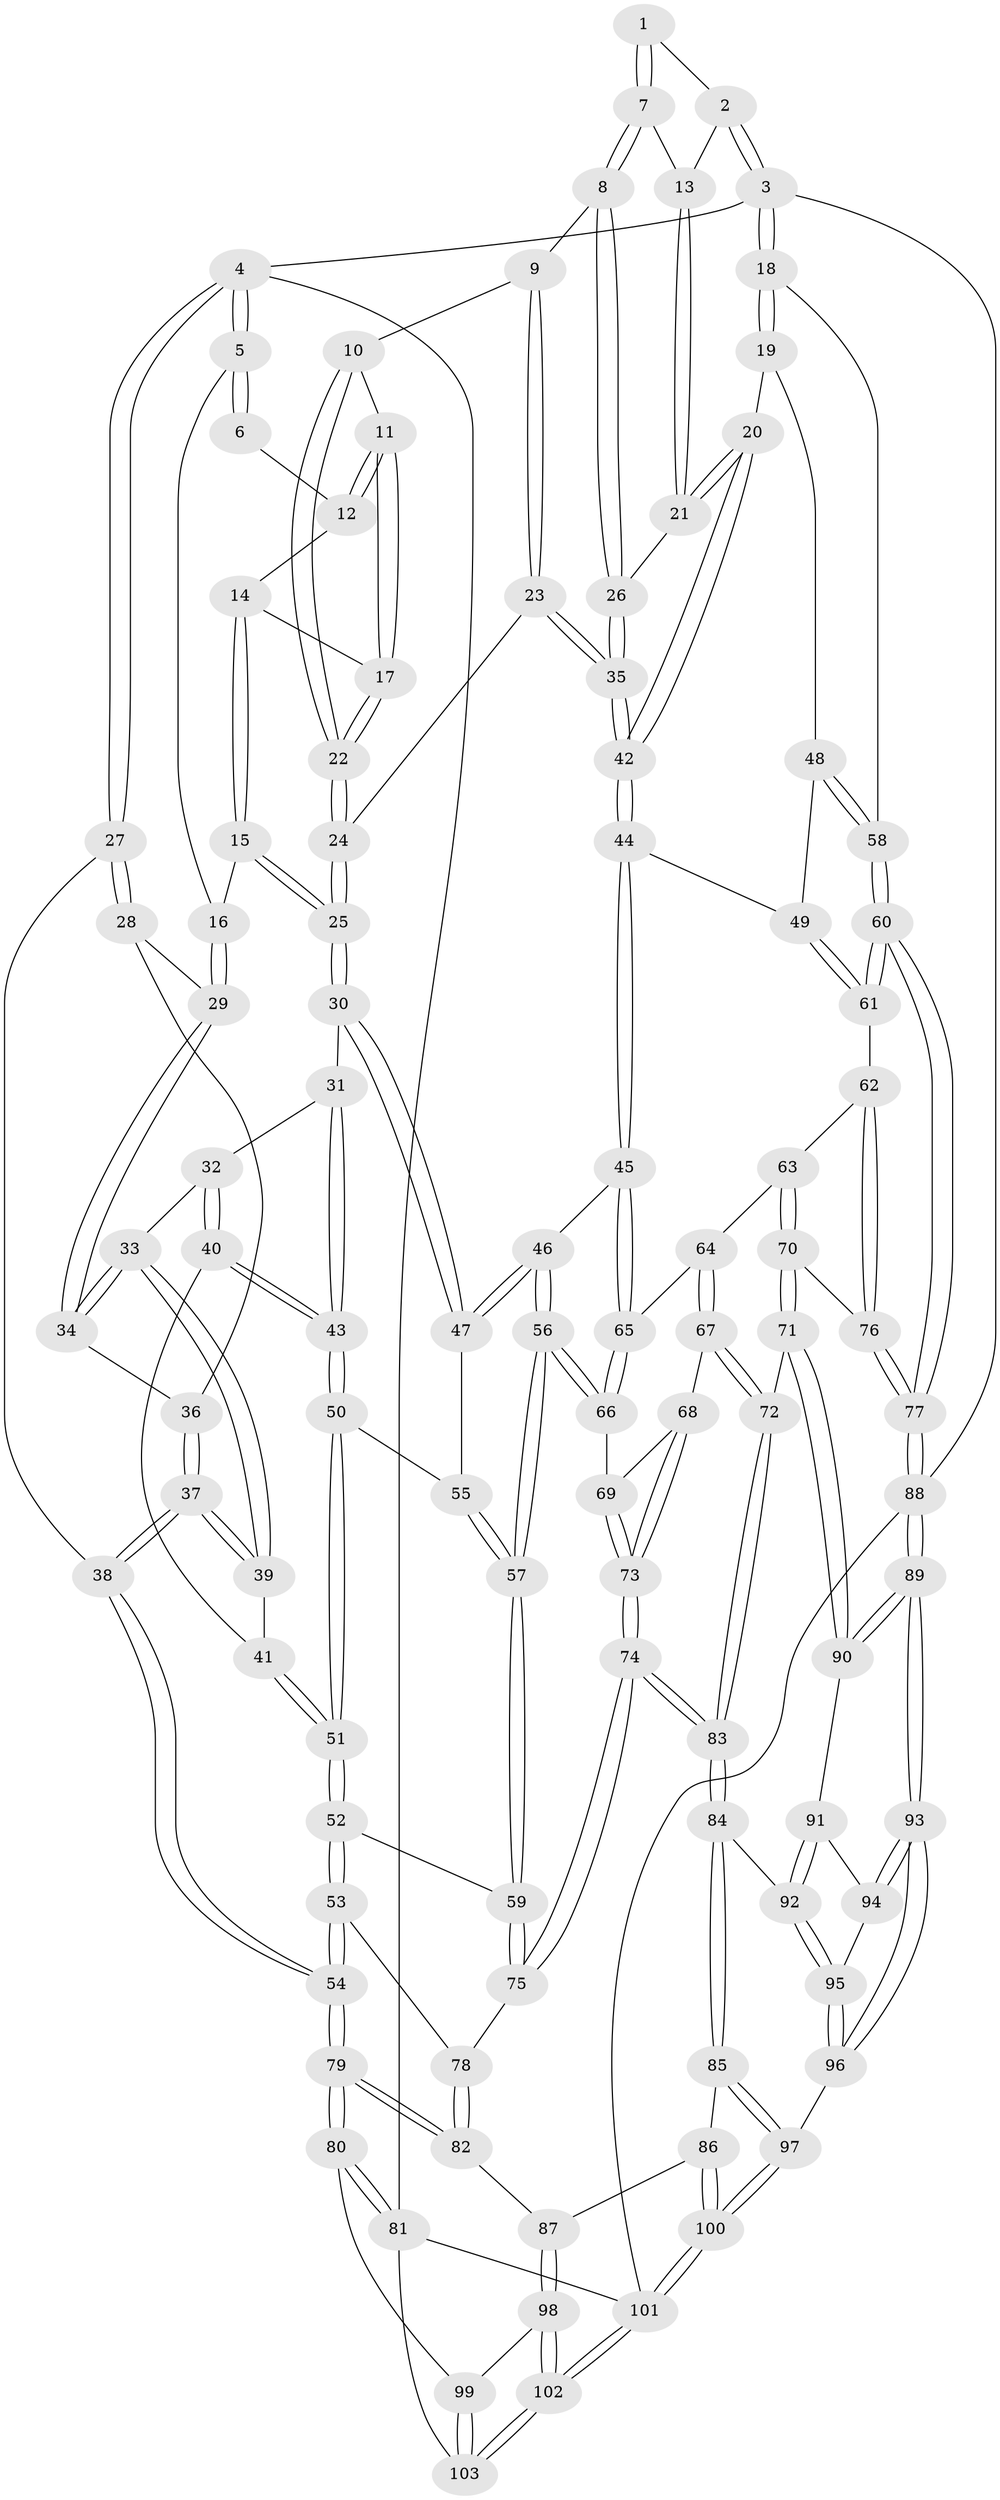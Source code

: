 // coarse degree distribution, {3: 0.46511627906976744, 4: 0.23255813953488372, 2: 0.20930232558139536, 5: 0.09302325581395349}
// Generated by graph-tools (version 1.1) at 2025/54/03/04/25 22:54:14]
// undirected, 103 vertices, 254 edges
graph export_dot {
  node [color=gray90,style=filled];
  1 [pos="+0.5991227596605134+0"];
  2 [pos="+1+0"];
  3 [pos="+1+0"];
  4 [pos="+0+0"];
  5 [pos="+0.31305724259663975+0"];
  6 [pos="+0.48576785964885855+0"];
  7 [pos="+0.6898467045765146+0.08328915202983189"];
  8 [pos="+0.6847725900522091+0.10837519146817123"];
  9 [pos="+0.5999822126647847+0.11990689253904162"];
  10 [pos="+0.5850691667061038+0.1157507308324667"];
  11 [pos="+0.576470919303997+0.1107133461985233"];
  12 [pos="+0.5700623130190979+0.10604797996844"];
  13 [pos="+0.8863598038240819+0.029950259415616732"];
  14 [pos="+0.5146524214118741+0.11712731989549204"];
  15 [pos="+0.43681198211382943+0.10072990395051087"];
  16 [pos="+0.30782317784691815+0"];
  17 [pos="+0.5319226527594787+0.15643926757072418"];
  18 [pos="+1+0.24133353308744596"];
  19 [pos="+0.9348401616443093+0.22245697097267084"];
  20 [pos="+0.9339740155572044+0.22184606077161656"];
  21 [pos="+0.8864225066687647+0.17828146841620612"];
  22 [pos="+0.5360430726675611+0.18517730025051043"];
  23 [pos="+0.566275417181791+0.2555322755529831"];
  24 [pos="+0.5248440631898832+0.2440877797630583"];
  25 [pos="+0.46196851134367206+0.2456908481492626"];
  26 [pos="+0.7245898608921784+0.21260970058288836"];
  27 [pos="+0+0.18611685216684287"];
  28 [pos="+0.018492922697181533+0.1261558323820727"];
  29 [pos="+0.26647631577551145+0"];
  30 [pos="+0.43022929247965325+0.2731528195803977"];
  31 [pos="+0.3800836155911521+0.25710561461327464"];
  32 [pos="+0.34038804579707627+0.24338294781849484"];
  33 [pos="+0.25208289359131664+0.16784246433917357"];
  34 [pos="+0.2460500282209319+0.1261454455692689"];
  35 [pos="+0.6713499220573155+0.31259399039036845"];
  36 [pos="+0.13333501471747886+0.1658599228541623"];
  37 [pos="+0+0.37583013158529277"];
  38 [pos="+0+0.4163751343279629"];
  39 [pos="+0.18641636673789158+0.28694385465984446"];
  40 [pos="+0.30098010276863424+0.31460607681891"];
  41 [pos="+0.19338381809563968+0.29384428159592296"];
  42 [pos="+0.687451339781012+0.41033032838352357"];
  43 [pos="+0.30460961929949143+0.3592433331538645"];
  44 [pos="+0.6877944434347458+0.41495798705578457"];
  45 [pos="+0.6877312292349241+0.4150790462260368"];
  46 [pos="+0.4847698713500431+0.4465129123368517"];
  47 [pos="+0.4268349682022458+0.323695771470675"];
  48 [pos="+0.9035868473104286+0.34936805245517016"];
  49 [pos="+0.8344453897420535+0.4105101843825274"];
  50 [pos="+0.30507813879768614+0.37103551184823746"];
  51 [pos="+0.2658558029832322+0.4005167083899201"];
  52 [pos="+0.23324631118977399+0.540296974903144"];
  53 [pos="+0.13420605135213695+0.560920224848526"];
  54 [pos="+0+0.5914002628676054"];
  55 [pos="+0.34714117029403074+0.36814221524021"];
  56 [pos="+0.4124445514255543+0.5378470050545238"];
  57 [pos="+0.397524734616484+0.5487524861721691"];
  58 [pos="+1+0.5215459273253774"];
  59 [pos="+0.368343270137356+0.576857266135298"];
  60 [pos="+1+0.5297299186046508"];
  61 [pos="+0.9772551327710997+0.539499328720539"];
  62 [pos="+0.9071621340411727+0.5816200494444024"];
  63 [pos="+0.7927592566686843+0.5441472955562792"];
  64 [pos="+0.7255801998783424+0.4972198456327354"];
  65 [pos="+0.6881158152676358+0.41853885466818375"];
  66 [pos="+0.5918801650950554+0.5918896618429274"];
  67 [pos="+0.7112816392795263+0.6801983302969882"];
  68 [pos="+0.6673000840643065+0.6683587872792306"];
  69 [pos="+0.5930503744617395+0.6036666240356895"];
  70 [pos="+0.8047838765407177+0.7198491060942165"];
  71 [pos="+0.7593068173419141+0.738411216656984"];
  72 [pos="+0.7388822566801334+0.7177204949596283"];
  73 [pos="+0.4620100161399466+0.763955128205471"];
  74 [pos="+0.45907185476030854+0.7664328791856723"];
  75 [pos="+0.3855774594290565+0.6278017690020278"];
  76 [pos="+0.8448981495854913+0.7109336175422072"];
  77 [pos="+1+0.9873723097324505"];
  78 [pos="+0.2640697793493599+0.7310353784429433"];
  79 [pos="+0+0.594828969588511"];
  80 [pos="+0+0.6388680233977584"];
  81 [pos="+0+0.6616834485267636"];
  82 [pos="+0.24766077208254653+0.7811314554066047"];
  83 [pos="+0.45927109536554717+0.7706116324201303"];
  84 [pos="+0.45878421974715894+0.7803229023831654"];
  85 [pos="+0.45220139188009034+0.7888725092532778"];
  86 [pos="+0.32554164953531384+0.8457140581374852"];
  87 [pos="+0.2921868527200119+0.8457127381756167"];
  88 [pos="+1+1"];
  89 [pos="+1+1"];
  90 [pos="+0.7444218528950409+0.7940575014340593"];
  91 [pos="+0.6696395695541417+0.8325736319996239"];
  92 [pos="+0.5082395808933278+0.8048877402508234"];
  93 [pos="+0.7064417644990783+1"];
  94 [pos="+0.6670530075284875+0.8473273018801704"];
  95 [pos="+0.5932742573156453+0.942848861281198"];
  96 [pos="+0.628919947044793+1"];
  97 [pos="+0.4796492612047715+1"];
  98 [pos="+0.2512945001765875+0.873461231867983"];
  99 [pos="+0.2477496918380945+0.8733233699535109"];
  100 [pos="+0.36713901847372443+1"];
  101 [pos="+0.1912743636998643+1"];
  102 [pos="+0.1876685558945302+1"];
  103 [pos="+0.09883448851797734+0.9156778982535886"];
  1 -- 2;
  1 -- 7;
  1 -- 7;
  2 -- 3;
  2 -- 3;
  2 -- 13;
  3 -- 4;
  3 -- 18;
  3 -- 18;
  3 -- 88;
  4 -- 5;
  4 -- 5;
  4 -- 27;
  4 -- 27;
  4 -- 81;
  5 -- 6;
  5 -- 6;
  5 -- 16;
  6 -- 12;
  7 -- 8;
  7 -- 8;
  7 -- 13;
  8 -- 9;
  8 -- 26;
  8 -- 26;
  9 -- 10;
  9 -- 23;
  9 -- 23;
  10 -- 11;
  10 -- 22;
  10 -- 22;
  11 -- 12;
  11 -- 12;
  11 -- 17;
  11 -- 17;
  12 -- 14;
  13 -- 21;
  13 -- 21;
  14 -- 15;
  14 -- 15;
  14 -- 17;
  15 -- 16;
  15 -- 25;
  15 -- 25;
  16 -- 29;
  16 -- 29;
  17 -- 22;
  17 -- 22;
  18 -- 19;
  18 -- 19;
  18 -- 58;
  19 -- 20;
  19 -- 48;
  20 -- 21;
  20 -- 21;
  20 -- 42;
  20 -- 42;
  21 -- 26;
  22 -- 24;
  22 -- 24;
  23 -- 24;
  23 -- 35;
  23 -- 35;
  24 -- 25;
  24 -- 25;
  25 -- 30;
  25 -- 30;
  26 -- 35;
  26 -- 35;
  27 -- 28;
  27 -- 28;
  27 -- 38;
  28 -- 29;
  28 -- 36;
  29 -- 34;
  29 -- 34;
  30 -- 31;
  30 -- 47;
  30 -- 47;
  31 -- 32;
  31 -- 43;
  31 -- 43;
  32 -- 33;
  32 -- 40;
  32 -- 40;
  33 -- 34;
  33 -- 34;
  33 -- 39;
  33 -- 39;
  34 -- 36;
  35 -- 42;
  35 -- 42;
  36 -- 37;
  36 -- 37;
  37 -- 38;
  37 -- 38;
  37 -- 39;
  37 -- 39;
  38 -- 54;
  38 -- 54;
  39 -- 41;
  40 -- 41;
  40 -- 43;
  40 -- 43;
  41 -- 51;
  41 -- 51;
  42 -- 44;
  42 -- 44;
  43 -- 50;
  43 -- 50;
  44 -- 45;
  44 -- 45;
  44 -- 49;
  45 -- 46;
  45 -- 65;
  45 -- 65;
  46 -- 47;
  46 -- 47;
  46 -- 56;
  46 -- 56;
  47 -- 55;
  48 -- 49;
  48 -- 58;
  48 -- 58;
  49 -- 61;
  49 -- 61;
  50 -- 51;
  50 -- 51;
  50 -- 55;
  51 -- 52;
  51 -- 52;
  52 -- 53;
  52 -- 53;
  52 -- 59;
  53 -- 54;
  53 -- 54;
  53 -- 78;
  54 -- 79;
  54 -- 79;
  55 -- 57;
  55 -- 57;
  56 -- 57;
  56 -- 57;
  56 -- 66;
  56 -- 66;
  57 -- 59;
  57 -- 59;
  58 -- 60;
  58 -- 60;
  59 -- 75;
  59 -- 75;
  60 -- 61;
  60 -- 61;
  60 -- 77;
  60 -- 77;
  61 -- 62;
  62 -- 63;
  62 -- 76;
  62 -- 76;
  63 -- 64;
  63 -- 70;
  63 -- 70;
  64 -- 65;
  64 -- 67;
  64 -- 67;
  65 -- 66;
  65 -- 66;
  66 -- 69;
  67 -- 68;
  67 -- 72;
  67 -- 72;
  68 -- 69;
  68 -- 73;
  68 -- 73;
  69 -- 73;
  69 -- 73;
  70 -- 71;
  70 -- 71;
  70 -- 76;
  71 -- 72;
  71 -- 90;
  71 -- 90;
  72 -- 83;
  72 -- 83;
  73 -- 74;
  73 -- 74;
  74 -- 75;
  74 -- 75;
  74 -- 83;
  74 -- 83;
  75 -- 78;
  76 -- 77;
  76 -- 77;
  77 -- 88;
  77 -- 88;
  78 -- 82;
  78 -- 82;
  79 -- 80;
  79 -- 80;
  79 -- 82;
  79 -- 82;
  80 -- 81;
  80 -- 81;
  80 -- 99;
  81 -- 103;
  81 -- 101;
  82 -- 87;
  83 -- 84;
  83 -- 84;
  84 -- 85;
  84 -- 85;
  84 -- 92;
  85 -- 86;
  85 -- 97;
  85 -- 97;
  86 -- 87;
  86 -- 100;
  86 -- 100;
  87 -- 98;
  87 -- 98;
  88 -- 89;
  88 -- 89;
  88 -- 101;
  89 -- 90;
  89 -- 90;
  89 -- 93;
  89 -- 93;
  90 -- 91;
  91 -- 92;
  91 -- 92;
  91 -- 94;
  92 -- 95;
  92 -- 95;
  93 -- 94;
  93 -- 94;
  93 -- 96;
  93 -- 96;
  94 -- 95;
  95 -- 96;
  95 -- 96;
  96 -- 97;
  97 -- 100;
  97 -- 100;
  98 -- 99;
  98 -- 102;
  98 -- 102;
  99 -- 103;
  99 -- 103;
  100 -- 101;
  100 -- 101;
  101 -- 102;
  101 -- 102;
  102 -- 103;
  102 -- 103;
}
